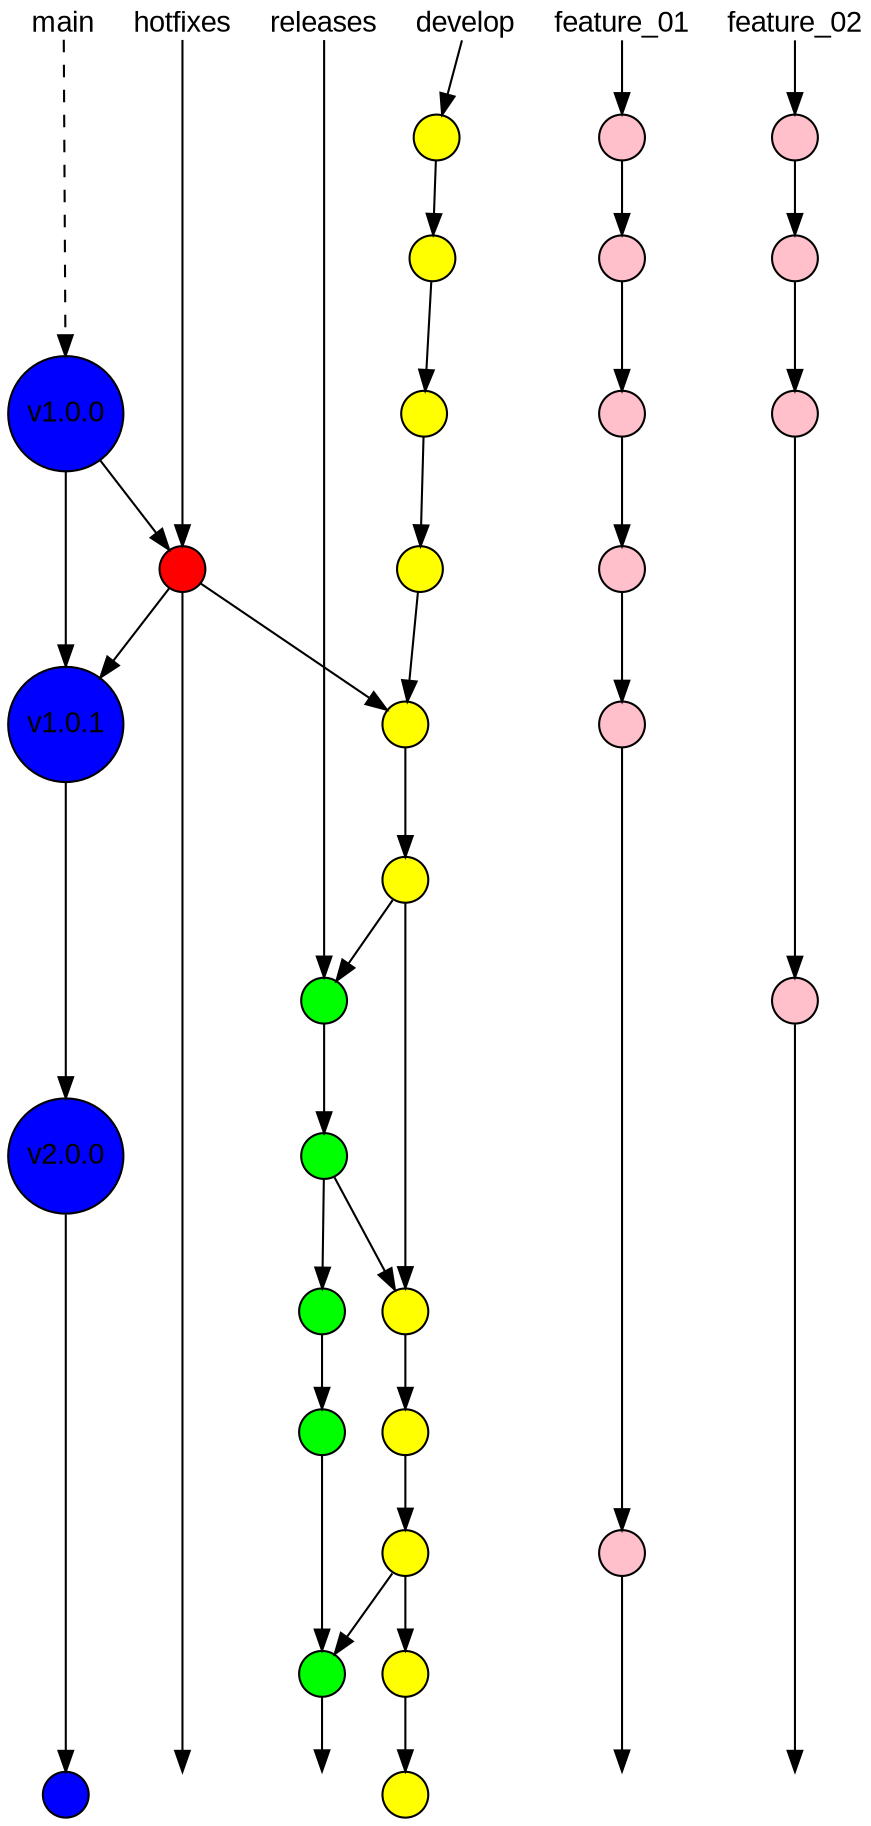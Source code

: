 digraph ReleaseProcess {
    node [shape=circle, fontname="Arial", width=0.3, height=0.3, style=filled, label=""];
    rankdir=TB;

    main_start [style="", shape=plain, label="main"];
    hotfix_start [style="", shape=plain, label="hotfixes"];
    release_start [style="", shape=plain, label="releases"];
    develop_start [style="", shape=plain, label="develop"];
    feature01_start [style="", shape=plain, label="feature_01"];
    feature02_start [style="", shape=plain, label="feature_02"];
    main_end [fillcolor=blue, label=""];
    hotfix_end [style="", shape=plaintext, label=""];
    release_end [style="", shape=plaintext, label=""];
    develop_end [fillcolor=yellow, label=""];
    feature01_end [style="", shape=plaintext, label=""];
    feature02_end [style="", shape=plaintext, label=""];

    main_01 [fillcolor=blue, label="v1.0.0", margin=0.01];
    main_02 [fillcolor=blue, label="v1.0.1", margin=0.01];
    main_03 [fillcolor=blue, label="v2.0.0", margin=0.01];

    hotfix_01 [fillcolor=red, label=""];

    release_01 [fillcolor=green, label=""];
    release_02 [fillcolor=green, label=""];
    release_03 [fillcolor=green, label=""];
    release_04 [fillcolor=green, label=""];
    release_05 [fillcolor=green, label=""];

    dev_01 [fillcolor=yellow, label=""];
    dev_02 [fillcolor=yellow, label=""];
    dev_03 [fillcolor=yellow, label=""];
    dev_04 [fillcolor=yellow, label=""];
    dev_05 [fillcolor=yellow, label=""];
    dev_06 [fillcolor=yellow, label=""];
    dev_07 [fillcolor=yellow, label=""];
    dev_08 [fillcolor=yellow, label=""];
    dev_09 [fillcolor=yellow, label=""];
    dev_10 [fillcolor=yellow, label=""];

    feature01_01 [fillcolor=pink, label=""];
    feature01_02 [fillcolor=pink, label=""];
    feature01_03 [fillcolor=pink, label=""];
    feature01_04 [fillcolor=pink, label=""];
    feature01_05 [fillcolor=pink, label=""];
    feature01_06 [fillcolor=pink, label=""];

    feature02_01 [fillcolor=pink, label=""];
    feature02_02 [fillcolor=pink, label=""];
    feature02_03 [fillcolor=pink, label=""];
    feature02_04 [fillcolor=pink, label=""];

    main_start -> main_01 [style=dashed]
    main_01 -> { main_02, hotfix_01 }
    main_02 -> main_03
    main_03 -> main_end

    { rank=same; main_start, hotfix_start, release_start, develop_start, feature01_start, feature02_start }

    subgraph hotfix {
        rankdir=TB;
        hotfix_start -> hotfix_01 -> hotfix_end;
        hotfix_01 -> { main_02, dev_05 };
    }

    subgraph releases {
        rankdir=TB;
        release_start -> release_01 -> release_02 -> release_03 -> release_04 -> release_05 -> release_end;
        release_02 -> dev_07;
        // release_03 -> dev_08 [label="bugfixes only", color=grey];
        // release_04 -> dev_09;
        // release_05 -> release_end;
    }

    subgraph develop {
        rankdir=TB;
        develop_start -> dev_01 -> dev_02 -> dev_03 -> dev_04 -> dev_05 -> dev_06 -> dev_07 -> dev_08 -> dev_09 -> dev_10 -> develop_end;
        dev_06 -> release_01;
        dev_09 -> release_05;
        // dev_03 -> feature01_01;
        // dev_07 -> feature01_04;
    }

    subgraph feature01 {
        rankdir=TB;
        feature01_start -> feature01_01 -> feature01_02 -> feature01_03 -> feature01_04 -> feature01_05 -> feature01_06 -> feature01_end;
        // feature01_03 -> dev_06;
        // feature01_06 -> dev_09;
    }

    subgraph feature02 {
        rankdir=TB;
        feature02_start -> feature02_01 -> feature02_02 -> feature02_03 -> feature02_04 -> feature02_end;
    }

    { rank=same; main_end, hotfix_end, release_end, develop_end, feature01_end, feature02_end }
}
